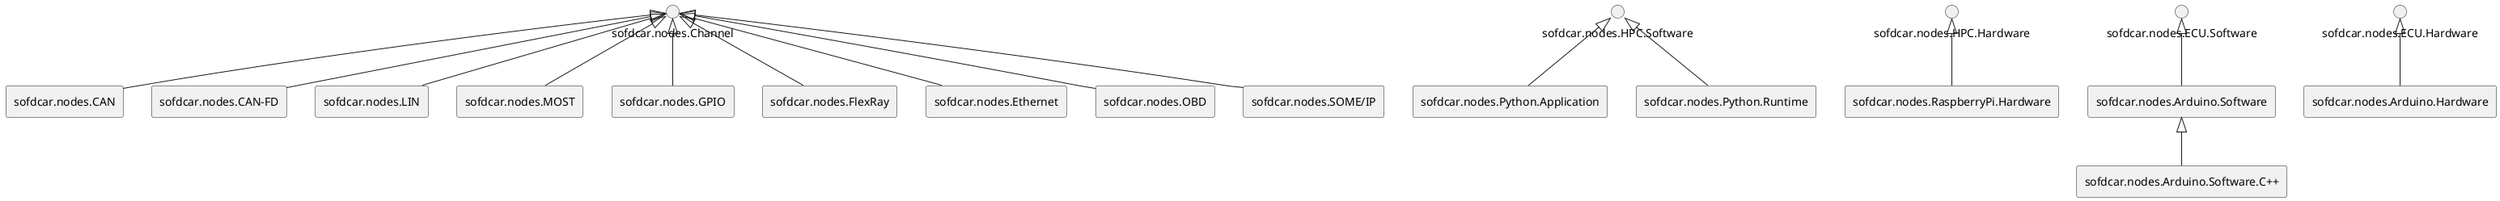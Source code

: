 @startuml
skinparam componentStyle rectangle


rectangle "sofdcar.nodes.CAN"

rectangle "sofdcar.nodes.CAN-FD"

rectangle "sofdcar.nodes.LIN"

rectangle "sofdcar.nodes.MOST"

rectangle "sofdcar.nodes.GPIO"

rectangle "sofdcar.nodes.FlexRay"

rectangle "sofdcar.nodes.Ethernet"

rectangle "sofdcar.nodes.OBD"

rectangle "sofdcar.nodes.SOME/IP"

rectangle "sofdcar.nodes.Python.Application"

rectangle "sofdcar.nodes.Python.Runtime"

rectangle "sofdcar.nodes.RaspberryPi.Hardware"

rectangle "sofdcar.nodes.Arduino.Software"

rectangle "sofdcar.nodes.Arduino.Software.C++"

rectangle "sofdcar.nodes.Arduino.Hardware"


"sofdcar.nodes.Channel" <|-- "sofdcar.nodes.CAN"

"sofdcar.nodes.Channel" <|-- "sofdcar.nodes.CAN-FD"

"sofdcar.nodes.Channel" <|-- "sofdcar.nodes.LIN"

"sofdcar.nodes.Channel" <|-- "sofdcar.nodes.MOST"

"sofdcar.nodes.Channel" <|-- "sofdcar.nodes.GPIO"

"sofdcar.nodes.Channel" <|-- "sofdcar.nodes.FlexRay"

"sofdcar.nodes.Channel" <|-- "sofdcar.nodes.Ethernet"

"sofdcar.nodes.Channel" <|-- "sofdcar.nodes.OBD"

"sofdcar.nodes.Channel" <|-- "sofdcar.nodes.SOME/IP"

"sofdcar.nodes.HPC.Software" <|-- "sofdcar.nodes.Python.Application"

"sofdcar.nodes.HPC.Software" <|-- "sofdcar.nodes.Python.Runtime"

"sofdcar.nodes.HPC.Hardware" <|-- "sofdcar.nodes.RaspberryPi.Hardware"

"sofdcar.nodes.ECU.Software" <|-- "sofdcar.nodes.Arduino.Software"

"sofdcar.nodes.Arduino.Software" <|-- "sofdcar.nodes.Arduino.Software.C++"

"sofdcar.nodes.ECU.Hardware" <|-- "sofdcar.nodes.Arduino.Hardware"

@enduml